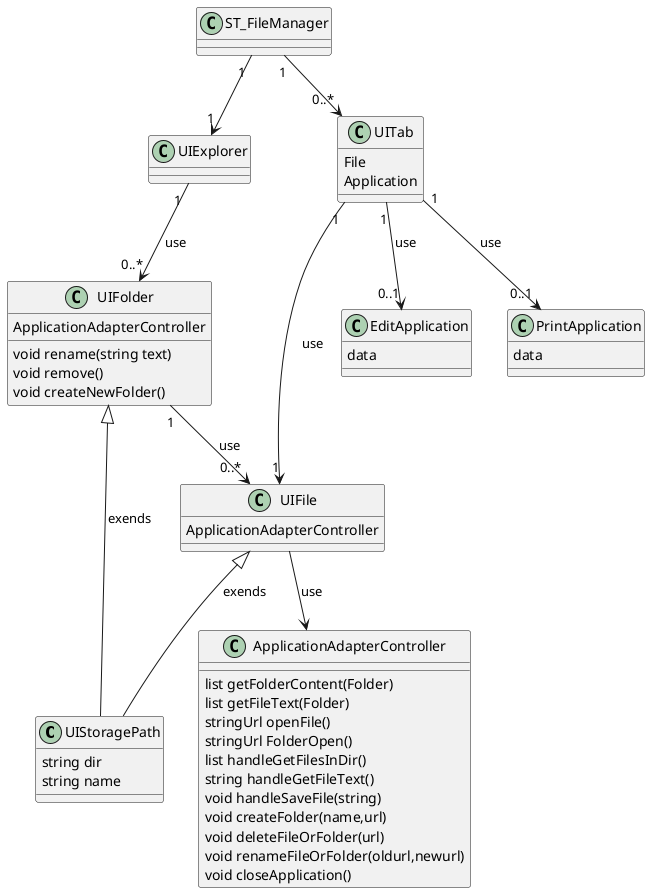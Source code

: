 @startuml

class UIStoragePath {
    string dir
    string name
}


class UIFile {
    ApplicationAdapterController
}
class UIFolder {
    ApplicationAdapterController
    void rename(string text)
    void remove()
    void createNewFolder()
}

class UIExplorer {
}

class ApplicationAdapterController {
    list getFolderContent(Folder)
    list getFileText(Folder)
    stringUrl openFile()
    stringUrl FolderOpen()
    list handleGetFilesInDir()
    string handleGetFileText()
    void handleSaveFile(string)
    void createFolder(name,url)
    void deleteFileOrFolder(url)
    void renameFileOrFolder(oldurl,newurl)
    void closeApplication()

}


class UITab{
File
Application
}

class EditApplication{
data
}

class PrintApplication{
data
}


ST_FileManager "1 " -->"1"  UIExplorer
UIExplorer  "1 " -->"0..*"  UIFolder : use
UIFolder "1 " -->"0..*" UIFile : use
UITab "1" -->"1"UIFile : use
UITab "1" -->"0..1"PrintApplication : use
UITab "1" -->"0..1"EditApplication : use
UIFile  --> ApplicationAdapterController : use
UIFile  <|--  UIStoragePath : exends
UIFolder  <|--  UIStoragePath : exends

ST_FileManager "1 " -->"0..*"  UITab


@enduml

